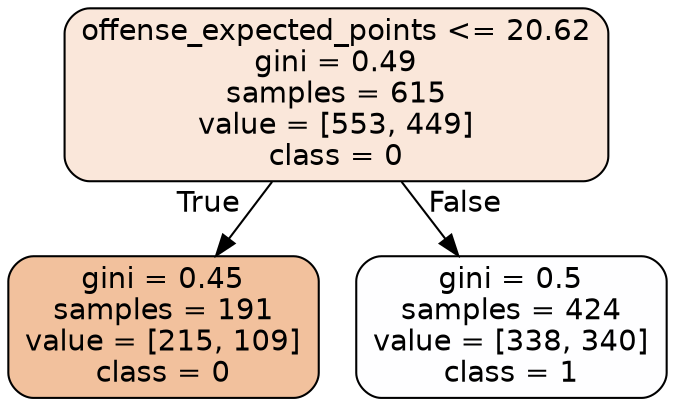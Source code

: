 digraph Tree {
node [shape=box, style="filled, rounded", color="black", fontname="helvetica"] ;
edge [fontname="helvetica"] ;
0 [label="offense_expected_points <= 20.62\ngini = 0.49\nsamples = 615\nvalue = [553, 449]\nclass = 0", fillcolor="#fae7da"] ;
1 [label="gini = 0.45\nsamples = 191\nvalue = [215, 109]\nclass = 0", fillcolor="#f2c19d"] ;
0 -> 1 [labeldistance=2.5, labelangle=45, headlabel="True"] ;
2 [label="gini = 0.5\nsamples = 424\nvalue = [338, 340]\nclass = 1", fillcolor="#fefeff"] ;
0 -> 2 [labeldistance=2.5, labelangle=-45, headlabel="False"] ;
}